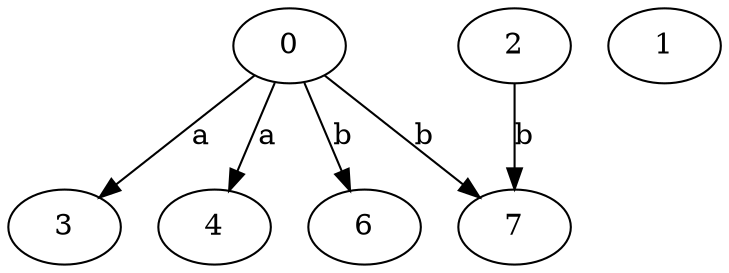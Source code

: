 strict digraph  {
3;
4;
0;
6;
7;
1;
2;
0 -> 3  [label=a];
0 -> 4  [label=a];
0 -> 6  [label=b];
0 -> 7  [label=b];
2 -> 7  [label=b];
}
